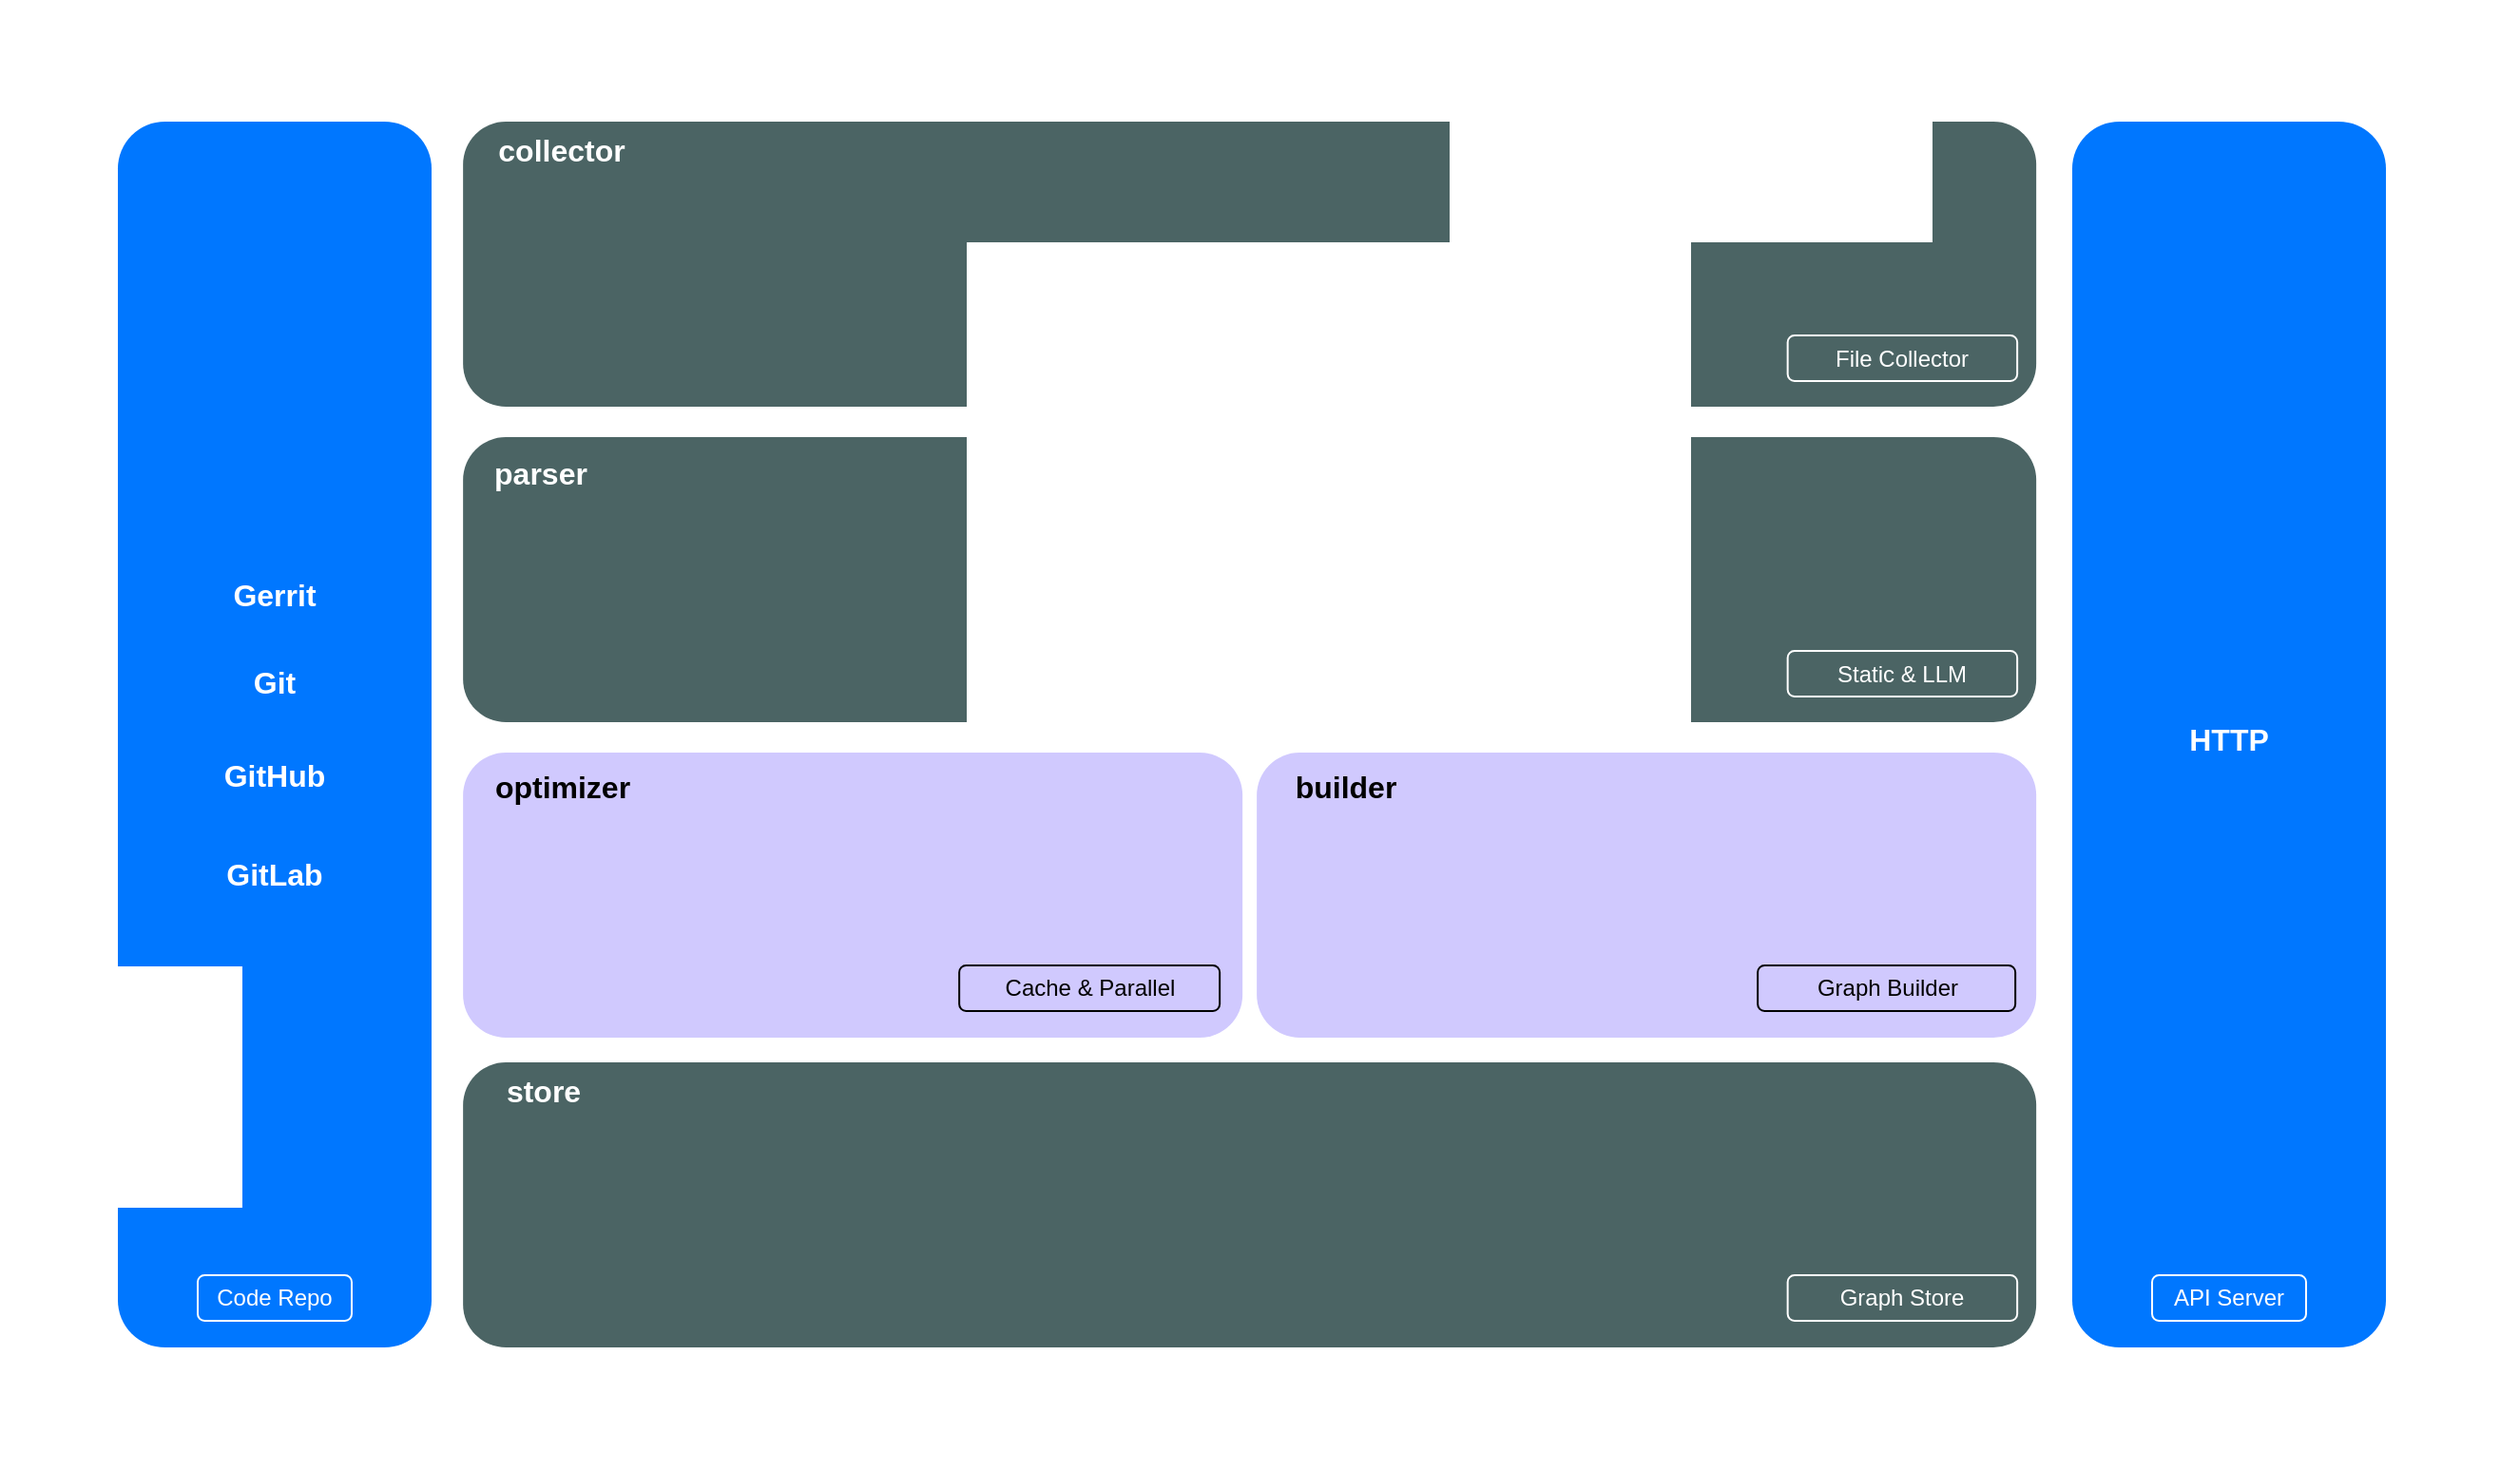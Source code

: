<mxfile scale="2" border="0">
    <diagram id="8_WlqVr0ZAdrVBBNUXE_" name="Page-1">
        <mxGraphModel dx="754" dy="1858" grid="0" gridSize="10" guides="1" tooltips="1" connect="1" arrows="1" fold="1" page="1" pageScale="1" pageWidth="827" pageHeight="1169" math="0" shadow="0">
            <root>
                <mxCell id="0"/>
                <mxCell id="1" parent="0"/>
                <mxCell id="37" value="" style="rounded=0;whiteSpace=wrap;html=1;fillColor=#FFFFFF;strokeColor=none;" parent="1" vertex="1">
                    <mxGeometry x="251.82" y="82.94" width="1313" height="771.12" as="geometry"/>
                </mxCell>
                <mxCell id="2" value="" style="rounded=1;whiteSpace=wrap;html=1;fillColor=#D0C9FE;strokeColor=none;" parent="1" vertex="1">
                    <mxGeometry x="912.07" y="478" width="410" height="150" as="geometry"/>
                </mxCell>
                <mxCell id="4" value="&lt;b&gt;builder&lt;/b&gt;" style="text;html=1;strokeColor=none;fillColor=none;align=center;verticalAlign=middle;whiteSpace=wrap;rounded=0;fontSize=16;fontColor=#000000;" parent="1" vertex="1">
                    <mxGeometry x="912.07" y="481" width="93.87" height="30" as="geometry"/>
                </mxCell>
                <mxCell id="5" value="Graph Builder" style="text;html=1;strokeColor=#000000;fillColor=none;align=center;verticalAlign=middle;whiteSpace=wrap;rounded=1;fontStyle=0;fontColor=#000000;" parent="1" vertex="1">
                    <mxGeometry x="1175.57" y="590" width="135.5" height="24" as="geometry"/>
                </mxCell>
                <mxCell id="25" value="" style="rounded=1;whiteSpace=wrap;html=1;fillColor=#4B6464;strokeColor=none;" parent="1" vertex="1">
                    <mxGeometry x="494.57" y="146" width="827.5" height="150" as="geometry"/>
                </mxCell>
                <mxCell id="26" value="&lt;b style=&quot;font-size: 16px;&quot;&gt;collector&lt;/b&gt;" style="text;html=1;strokeColor=none;fillColor=none;align=center;verticalAlign=middle;whiteSpace=wrap;rounded=0;fontSize=16;fontColor=#FFFFFF;" parent="1" vertex="1">
                    <mxGeometry x="505.63" y="146" width="81.49" height="30" as="geometry"/>
                </mxCell>
                <mxCell id="27" value="&lt;span&gt;File Collector&lt;/span&gt;" style="text;html=1;strokeColor=#FFFFFF;fillColor=none;align=center;verticalAlign=middle;whiteSpace=wrap;rounded=1;fontStyle=0;fontColor=#FFFFFF;" parent="1" vertex="1">
                    <mxGeometry x="1191.32" y="258.5" width="120.75" height="24" as="geometry"/>
                </mxCell>
                <mxCell id="35" value="" style="rounded=1;whiteSpace=wrap;html=1;fillColor=#D0C9FE;strokeColor=none;" parent="1" vertex="1">
                    <mxGeometry x="494.57" y="478" width="410" height="150" as="geometry"/>
                </mxCell>
                <mxCell id="36" value="&lt;b&gt;optimizer&lt;/b&gt;" style="text;html=1;strokeColor=none;fillColor=none;align=center;verticalAlign=middle;whiteSpace=wrap;rounded=0;fontSize=16;fontColor=#000000;" parent="1" vertex="1">
                    <mxGeometry x="494.57" y="481" width="103.62" height="30" as="geometry"/>
                </mxCell>
                <mxCell id="IC8TDmNk0UQz4hlquqU3-55" value="Cache &amp;amp; Parallel" style="text;html=1;strokeColor=#000000;fillColor=none;align=center;verticalAlign=middle;whiteSpace=wrap;rounded=1;fontStyle=0;fontColor=#000000;" parent="1" vertex="1">
                    <mxGeometry x="755.57" y="590" width="137" height="24" as="geometry"/>
                </mxCell>
                <mxCell id="38" value="" style="rounded=1;whiteSpace=wrap;html=1;fillColor=#0077FF;strokeColor=none;" parent="1" vertex="1">
                    <mxGeometry x="313" y="146" width="165" height="645" as="geometry"/>
                </mxCell>
                <mxCell id="39" value="Code Repo" style="text;html=1;strokeColor=#FFFFFF;fillColor=none;align=center;verticalAlign=middle;whiteSpace=wrap;rounded=1;fontStyle=0;fontColor=#FFFFFF;" parent="1" vertex="1">
                    <mxGeometry x="355" y="753" width="81" height="24" as="geometry"/>
                </mxCell>
                <mxCell id="40" value="&lt;b&gt;GitHub&lt;/b&gt;" style="text;html=1;strokeColor=none;fillColor=none;align=center;verticalAlign=middle;whiteSpace=wrap;rounded=0;fontSize=16;fontColor=#FFFFFF;" parent="1" vertex="1">
                    <mxGeometry x="350" y="474.88" width="91" height="30" as="geometry"/>
                </mxCell>
                <mxCell id="41" value="&lt;b&gt;GitLab&lt;/b&gt;" style="text;html=1;strokeColor=none;fillColor=none;align=center;verticalAlign=middle;whiteSpace=wrap;rounded=0;fontSize=16;fontColor=#FFFFFF;" parent="1" vertex="1">
                    <mxGeometry x="350" y="526.88" width="91" height="30" as="geometry"/>
                </mxCell>
                <mxCell id="42" value="&lt;b&gt;Git&lt;/b&gt;" style="text;html=1;strokeColor=none;fillColor=none;align=center;verticalAlign=middle;whiteSpace=wrap;rounded=0;fontSize=16;fontColor=#FFFFFF;" parent="1" vertex="1">
                    <mxGeometry x="350" y="425.88" width="91" height="30" as="geometry"/>
                </mxCell>
                <mxCell id="45" value="&lt;b&gt;Gerrit&lt;/b&gt;" style="text;html=1;strokeColor=none;fillColor=none;align=center;verticalAlign=middle;whiteSpace=wrap;rounded=0;fontSize=16;fontColor=#FFFFFF;" parent="1" vertex="1">
                    <mxGeometry x="350" y="380.13" width="91" height="30" as="geometry"/>
                </mxCell>
                <mxCell id="68" value="" style="rounded=1;whiteSpace=wrap;html=1;fillColor=#4B6464;strokeColor=none;" vertex="1" parent="1">
                    <mxGeometry x="494.57" y="641" width="827.5" height="150" as="geometry"/>
                </mxCell>
                <mxCell id="69" value="&lt;b&gt;store&lt;/b&gt;" style="text;html=1;strokeColor=none;fillColor=none;align=center;verticalAlign=middle;whiteSpace=wrap;rounded=0;fontSize=16;fontColor=#FFFFFF;" vertex="1" parent="1">
                    <mxGeometry x="498.31" y="641" width="77.75" height="30" as="geometry"/>
                </mxCell>
                <mxCell id="70" value="&lt;span&gt;Graph Store&lt;/span&gt;" style="text;html=1;strokeColor=#FFFFFF;fillColor=none;align=center;verticalAlign=middle;whiteSpace=wrap;rounded=1;fontStyle=0;fontColor=#FFFFFF;" vertex="1" parent="1">
                    <mxGeometry x="1191.32" y="753" width="120.75" height="24" as="geometry"/>
                </mxCell>
                <mxCell id="72" value="" style="rounded=1;whiteSpace=wrap;html=1;fillColor=#4B6464;strokeColor=none;" vertex="1" parent="1">
                    <mxGeometry x="494.57" y="312" width="827.5" height="150" as="geometry"/>
                </mxCell>
                <mxCell id="73" value="&lt;b style=&quot;font-size: 16px;&quot;&gt;parser&lt;/b&gt;" style="text;html=1;strokeColor=none;fillColor=none;align=center;verticalAlign=middle;whiteSpace=wrap;rounded=0;fontSize=16;fontColor=#FFFFFF;" vertex="1" parent="1">
                    <mxGeometry x="494.57" y="316" width="81.49" height="30" as="geometry"/>
                </mxCell>
                <mxCell id="74" value="&lt;span&gt;Static &amp;amp; LLM&lt;/span&gt;" style="text;html=1;strokeColor=#FFFFFF;fillColor=none;align=center;verticalAlign=middle;whiteSpace=wrap;rounded=1;fontStyle=0;fontColor=#FFFFFF;" vertex="1" parent="1">
                    <mxGeometry x="1191.32" y="424.5" width="120.75" height="24" as="geometry"/>
                </mxCell>
                <mxCell id="75" value="" style="rounded=1;whiteSpace=wrap;html=1;fillColor=#0077FF;strokeColor=none;" vertex="1" parent="1">
                    <mxGeometry x="1341" y="146" width="165" height="645" as="geometry"/>
                </mxCell>
                <mxCell id="76" value="API Server" style="text;html=1;strokeColor=#FFFFFF;fillColor=none;align=center;verticalAlign=middle;whiteSpace=wrap;rounded=1;fontStyle=0;fontColor=#FFFFFF;" vertex="1" parent="1">
                    <mxGeometry x="1383" y="753" width="81" height="24" as="geometry"/>
                </mxCell>
                <mxCell id="67" value="&lt;b&gt;HTTP&lt;/b&gt;" style="text;html=1;strokeColor=none;fillColor=none;align=center;verticalAlign=middle;whiteSpace=wrap;rounded=0;fontSize=16;fontColor=#FFFFFF;" vertex="1" parent="1">
                    <mxGeometry x="1378" y="455.88" width="91" height="30" as="geometry"/>
                </mxCell>
            </root>
        </mxGraphModel>
    </diagram>
</mxfile>